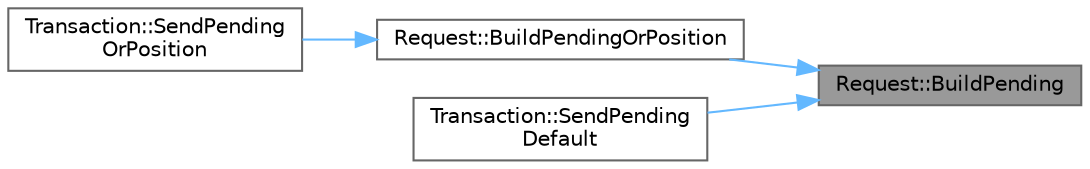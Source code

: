 digraph "Request::BuildPending"
{
 // LATEX_PDF_SIZE
  bgcolor="transparent";
  edge [fontname=Helvetica,fontsize=10,labelfontname=Helvetica,labelfontsize=10];
  node [fontname=Helvetica,fontsize=10,shape=box,height=0.2,width=0.4];
  rankdir="RL";
  Node1 [id="Node000001",label="Request::BuildPending",height=0.2,width=0.4,color="gray40", fillcolor="grey60", style="filled", fontcolor="black",tooltip="Builds a pending order."];
  Node1 -> Node2 [id="edge1_Node000001_Node000002",dir="back",color="steelblue1",style="solid",tooltip=" "];
  Node2 [id="Node000002",label="Request::BuildPendingOrPosition",height=0.2,width=0.4,color="grey40", fillcolor="white", style="filled",URL="$class_request.html#a367521d18c1766b70c933ca7f797f50f",tooltip="Builds a pending order or position."];
  Node2 -> Node3 [id="edge2_Node000002_Node000003",dir="back",color="steelblue1",style="solid",tooltip=" "];
  Node3 [id="Node000003",label="Transaction::SendPending\lOrPosition",height=0.2,width=0.4,color="grey40", fillcolor="white", style="filled",URL="$class_transaction.html#aa92a542cfb82f2c49d0b34124fde5444",tooltip="Sends a pending or position order for the transaction."];
  Node1 -> Node4 [id="edge3_Node000001_Node000004",dir="back",color="steelblue1",style="solid",tooltip=" "];
  Node4 [id="Node000004",label="Transaction::SendPending\lDefault",height=0.2,width=0.4,color="grey40", fillcolor="white", style="filled",URL="$class_transaction.html#adee407f1aed820b1f9b59abe011b9ae3",tooltip="Sends a pending order with default parameters for the transaction."];
}
